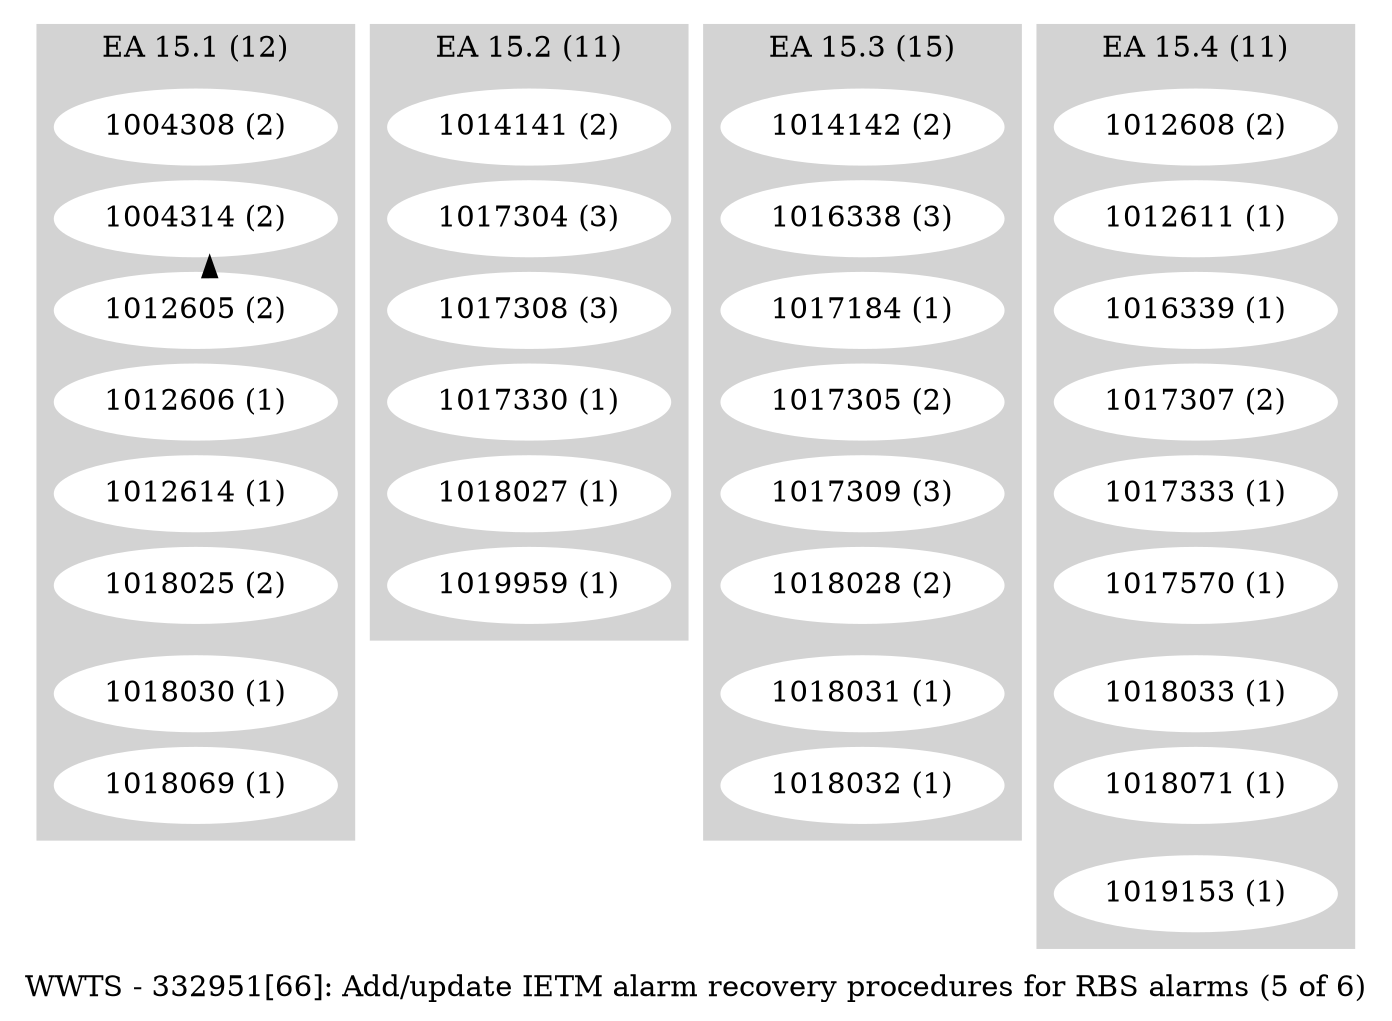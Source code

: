 digraph G {
    label = "WWTS - 332951[66]: Add/update IETM alarm recovery procedures for RBS alarms (5 of 6)";
    ranksep = .1
    subgraph cluster_1 {
        style=filled;
        color=lightgrey;
        node [style=filled,color=white];
        "1004308 (2)" ->       
        "1004314 (2)" ->       
        "1012605 (2)" ->       
        "1012606 (1)" ->       
        "1012614 (1)" ->       
        "1018025 (2)" ->       
        "1018030 (1)" ->       
        "1018069 (1)"
        [style=invis];
        label = "EA 15.1 (12)";
    }
    subgraph cluster_2 {
        style=filled;
        color=lightgrey;
        node [style=filled,color=white];
        "1014141 (2)" ->       
        "1017304 (3)" ->       
        "1017308 (3)" ->       
        "1017330 (1)" ->       
        "1018027 (1)" ->       
        "1019959 (1)"
        [style=invis];
        label = "EA 15.2 (11)";
    }
    subgraph cluster_3 {
        style=filled;
        color=lightgrey;
        node [style=filled,color=white];
        "1014142 (2)" ->       
        "1016338 (3)" ->       
        "1017184 (1)" ->       
        "1017305 (2)" ->       
        "1017309 (3)" ->       
        "1018028 (2)" ->       
        "1018031 (1)" ->       
        "1018032 (1)"
        [style=invis];
        label = "EA 15.3 (15)";
    }
    subgraph cluster_4 {
        style=filled;
        color=lightgrey;
        node [style=filled,color=white];
        "1012608 (2)" ->       
        "1012611 (1)" ->       
        "1016339 (1)" ->       
        "1017307 (2)" ->       
        "1017333 (1)" ->       
        "1017570 (1)" ->       
        "1018033 (1)" ->       
        "1018071 (1)" ->       
        "1019153 (1)"
        [style=invis];
        label = "EA 15.4 (11)";
    }
    "1012605 (2)" -> "1004314 (2)";
}
